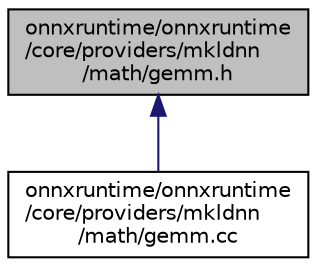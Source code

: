 digraph "onnxruntime/onnxruntime/core/providers/mkldnn/math/gemm.h"
{
  edge [fontname="Helvetica",fontsize="10",labelfontname="Helvetica",labelfontsize="10"];
  node [fontname="Helvetica",fontsize="10",shape=record];
  Node68 [label="onnxruntime/onnxruntime\l/core/providers/mkldnn\l/math/gemm.h",height=0.2,width=0.4,color="black", fillcolor="grey75", style="filled", fontcolor="black"];
  Node68 -> Node69 [dir="back",color="midnightblue",fontsize="10",style="solid",fontname="Helvetica"];
  Node69 [label="onnxruntime/onnxruntime\l/core/providers/mkldnn\l/math/gemm.cc",height=0.2,width=0.4,color="black", fillcolor="white", style="filled",URL="$mkldnn_2math_2gemm_8cc.html"];
}
